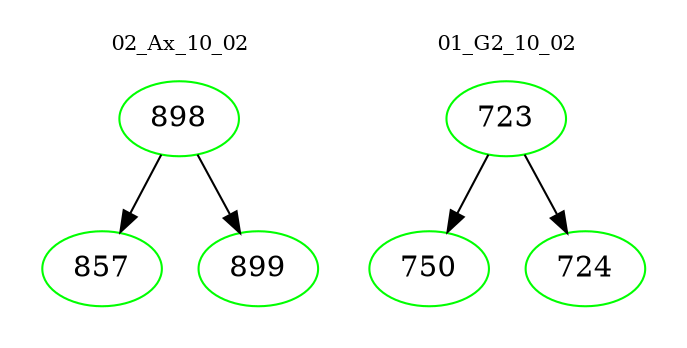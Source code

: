 digraph{
subgraph cluster_0 {
color = white
label = "02_Ax_10_02";
fontsize=10;
T0_898 [label="898", color="green"]
T0_898 -> T0_857 [color="black"]
T0_857 [label="857", color="green"]
T0_898 -> T0_899 [color="black"]
T0_899 [label="899", color="green"]
}
subgraph cluster_1 {
color = white
label = "01_G2_10_02";
fontsize=10;
T1_723 [label="723", color="green"]
T1_723 -> T1_750 [color="black"]
T1_750 [label="750", color="green"]
T1_723 -> T1_724 [color="black"]
T1_724 [label="724", color="green"]
}
}
